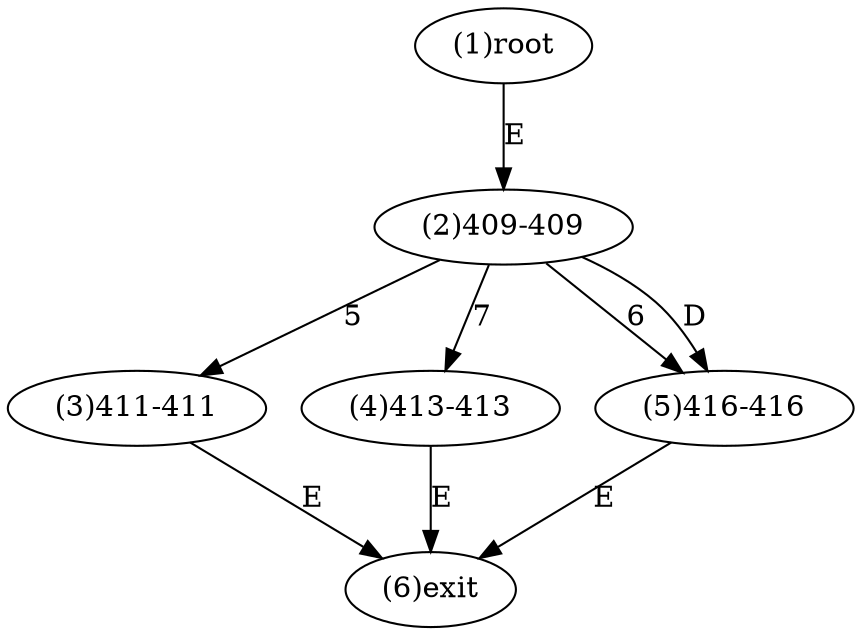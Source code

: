digraph "" { 
1[ label="(1)root"];
2[ label="(2)409-409"];
3[ label="(3)411-411"];
4[ label="(4)413-413"];
5[ label="(5)416-416"];
6[ label="(6)exit"];
1->2[ label="E"];
2->3[ label="5"];
2->5[ label="6"];
2->4[ label="7"];
2->5[ label="D"];
3->6[ label="E"];
4->6[ label="E"];
5->6[ label="E"];
}